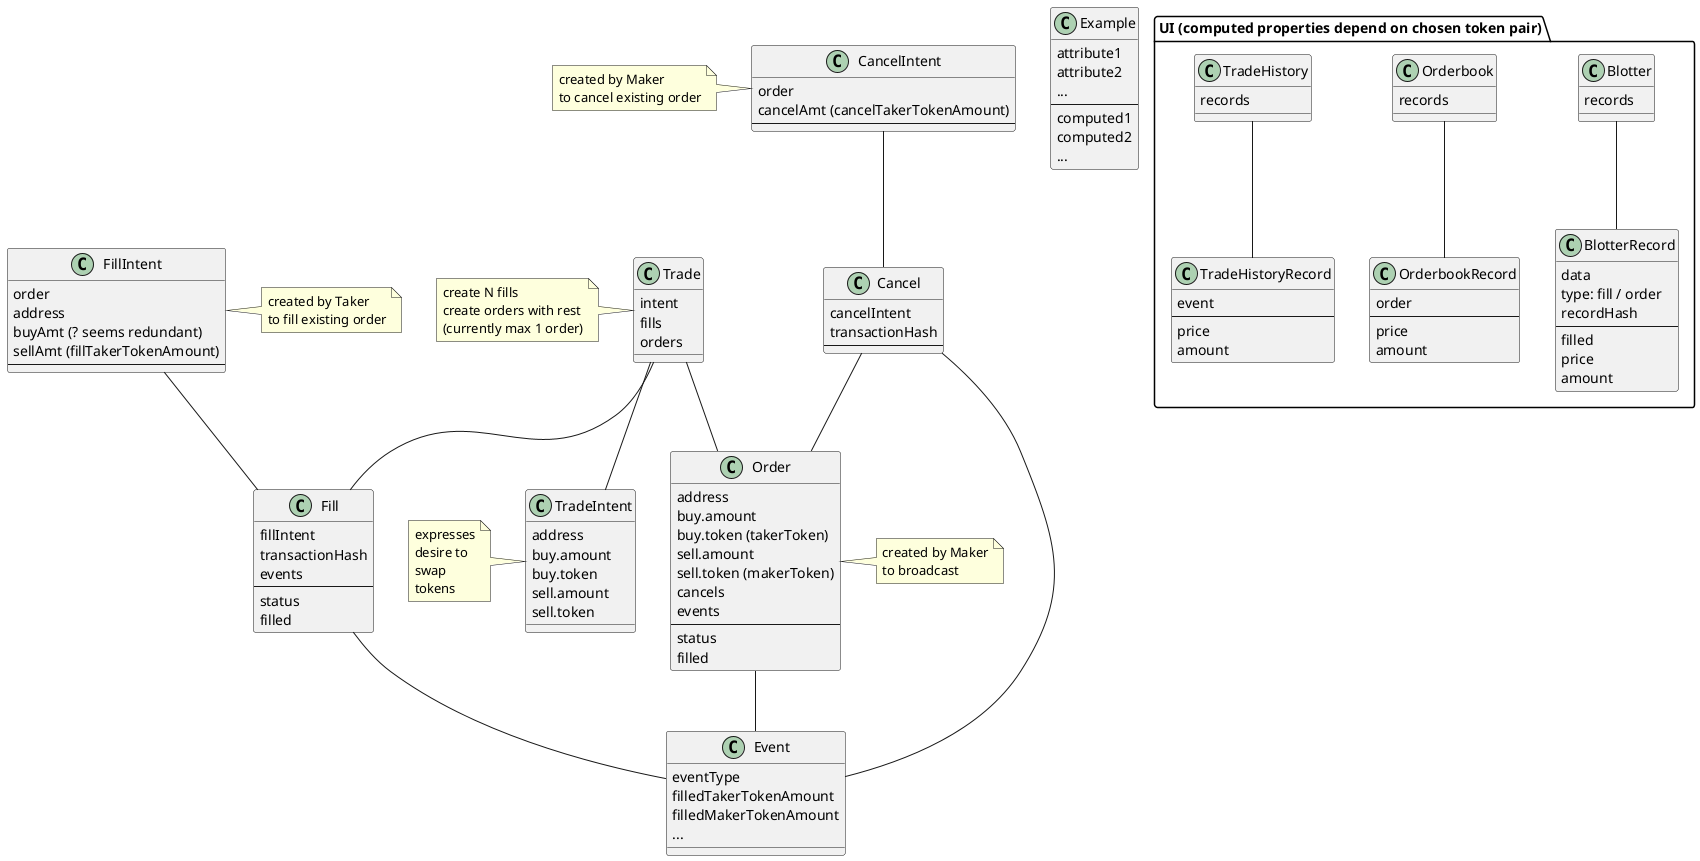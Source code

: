 @startuml
skinparam classAttributeIconSize 0

class Example {
  attribute1
  attribute2
  ...
  --
  computed1
  computed2
  ...
}

class TradeIntent {
  address
  buy.amount
  buy.token
  sell.amount
  sell.token
}
note left: expresses\ndesire to\nswap\ntokens

class Trade {
  intent
  fills
  orders
}
note left: create N fills\ncreate orders with rest\n(currently max 1 order)

Trade -- Fill
Trade -- Order
Trade -- TradeIntent
Order -- Event
Fill -- Event
FillIntent -- Fill
Cancel -- Event
Cancel -- Order
CancelIntent -- Cancel

class FillIntent {
 order
 address
 buyAmt (? seems redundant)
 sellAmt (fillTakerTokenAmount)
 --
}
note left: created by Taker \nto fill existing order

class Fill {
  fillIntent
  transactionHash
  events
  --
  status
  filled
}

class CancelIntent {
 order
 cancelAmt (cancelTakerTokenAmount)
 --
}
note left: created by Maker \nto cancel existing order

class Cancel {
  cancelIntent
  transactionHash
  --
}


class Order {
  address
  buy.amount
  buy.token (takerToken)
  sell.amount
  sell.token (makerToken)
  cancels
  events
  --
  status
  filled
}
note right: created by Maker\nto broadcast

class Event {
  eventType
  filledTakerTokenAmount
  filledMakerTokenAmount
  ...
}
package "UI (computed properties depend on chosen token pair)" {
  class Blotter {
    records

  }
  class BlotterRecord {
    data
    type: fill / order
    recordHash
    --
    filled
    price
    amount
  }
  Blotter -- BlotterRecord

  class Orderbook {
    records
  }

  class OrderbookRecord {
    order
    --
    price
    amount
  }
  Orderbook -- OrderbookRecord

  class TradeHistory {
    records
  }
  class TradeHistoryRecord {
    event
    --
    price
    amount
  }
  TradeHistory -- TradeHistoryRecord
}

'BlotterRecord -- Fill
'BlotterRecord -- Order

@enduml
